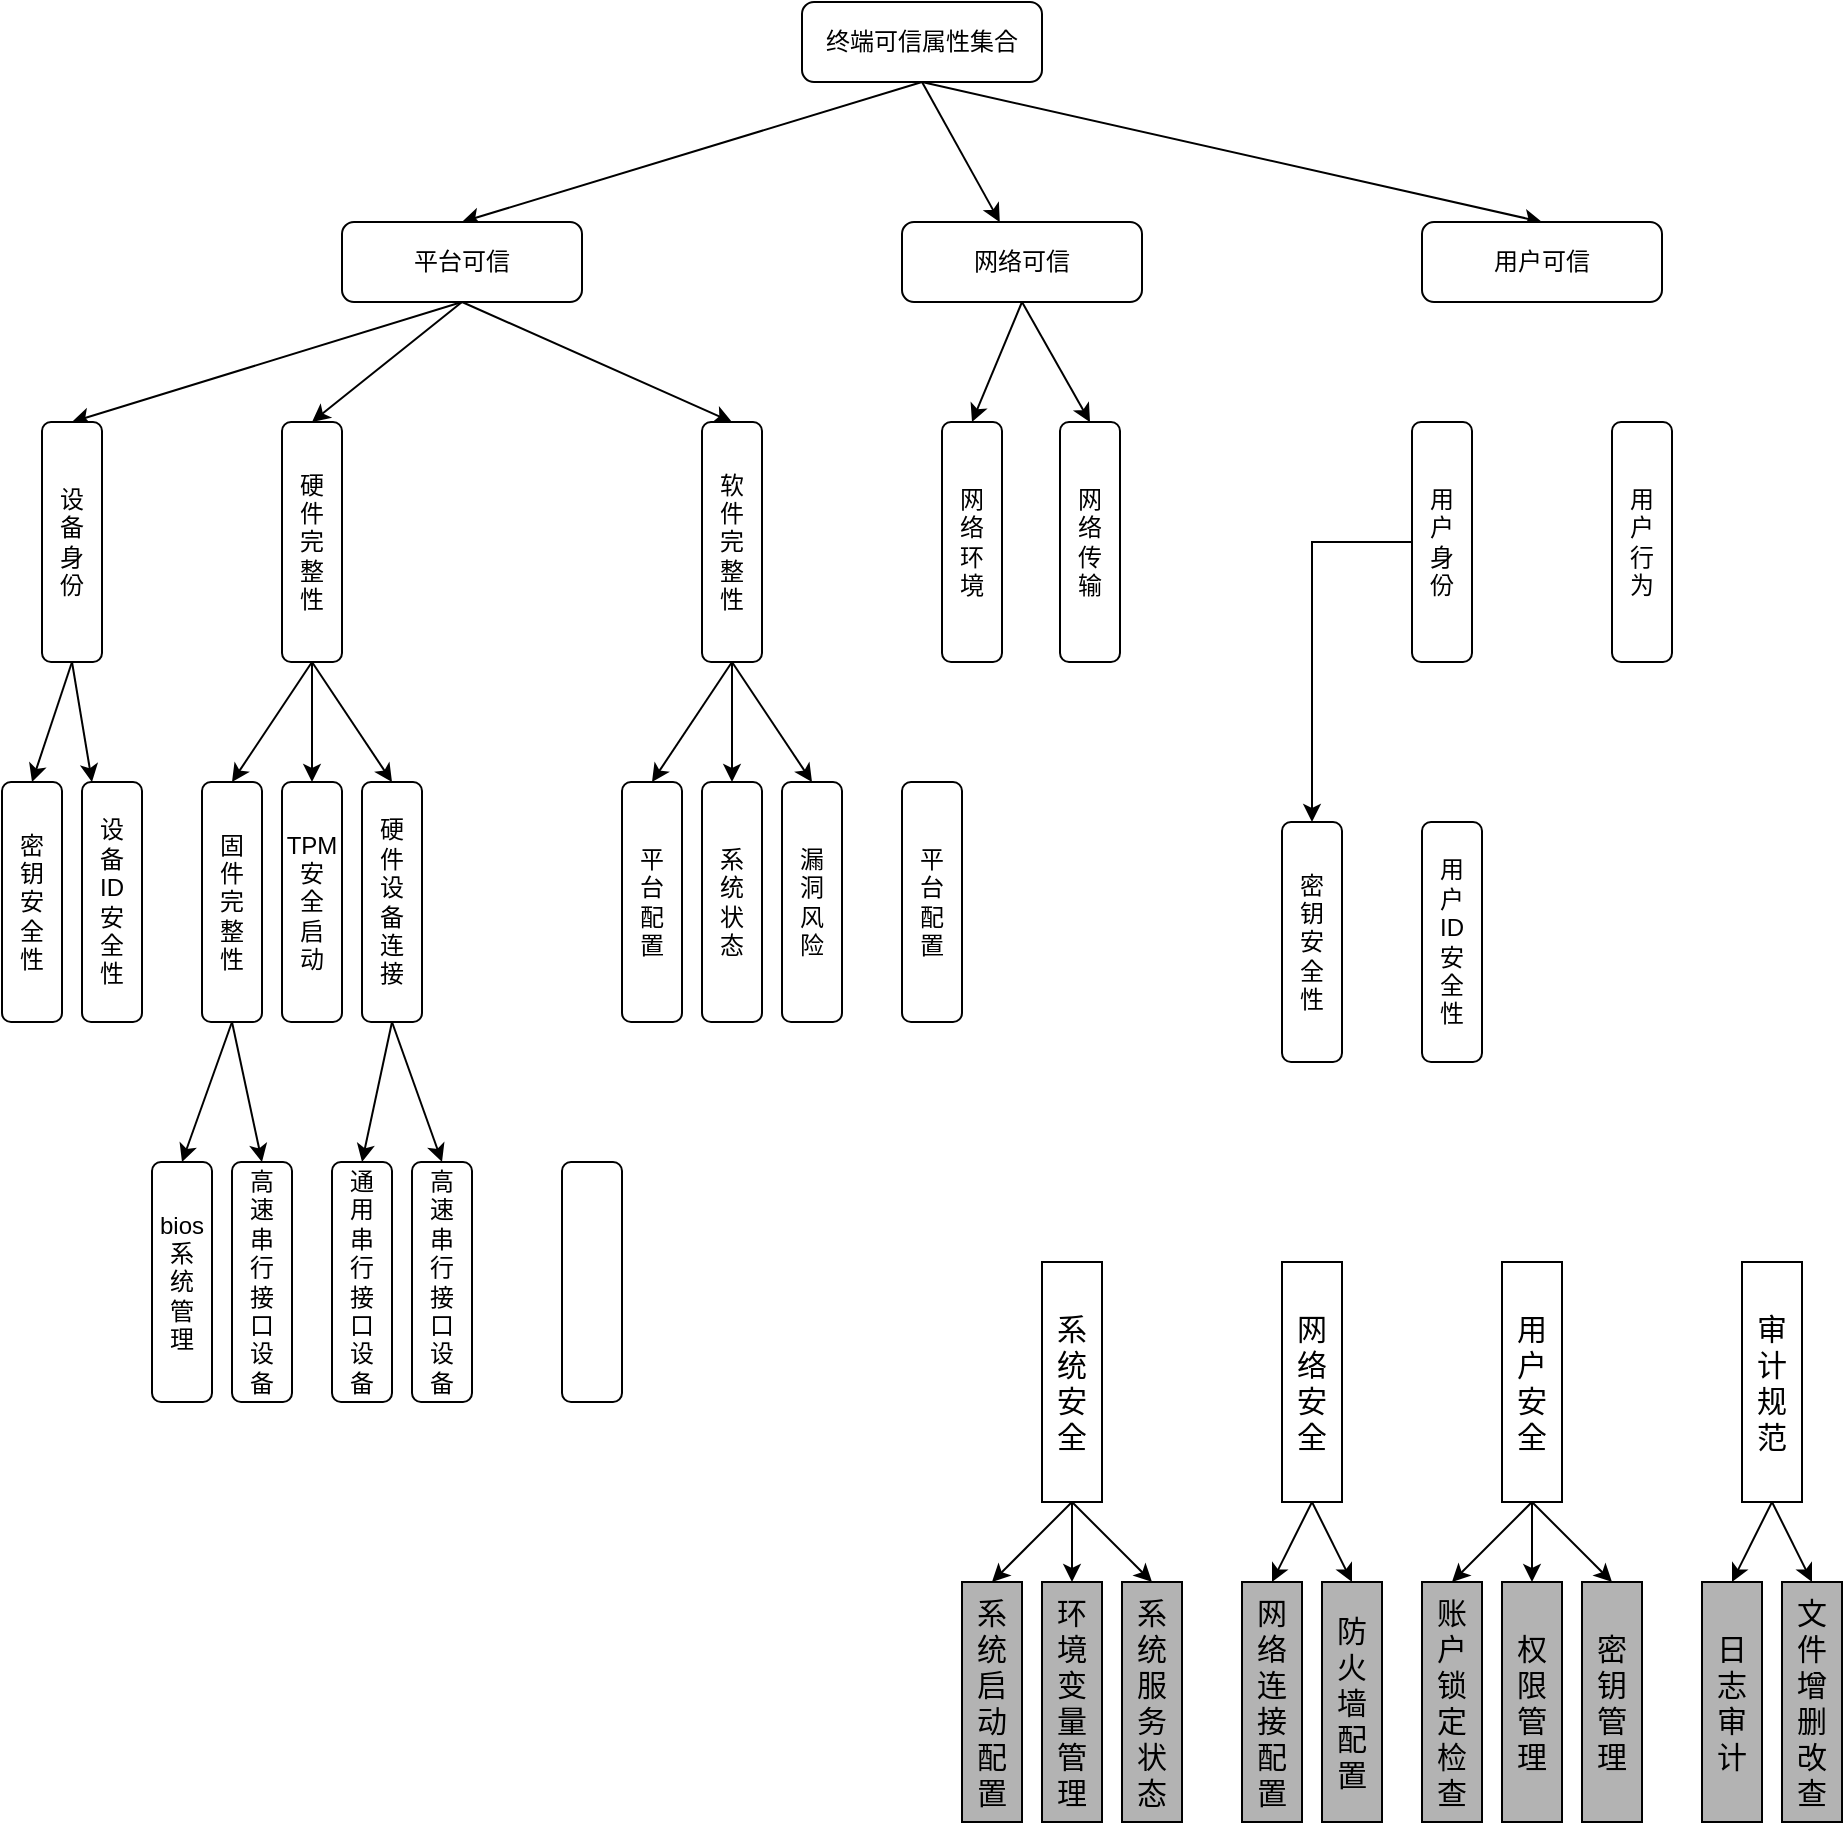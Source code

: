 <mxfile version="24.0.7" type="github">
  <diagram name="第 1 页" id="BGUw-xMHY7ggZd7K4S8J">
    <mxGraphModel dx="1768" dy="479" grid="1" gridSize="10" guides="1" tooltips="1" connect="1" arrows="1" fold="1" page="1" pageScale="1" pageWidth="827" pageHeight="1169" math="0" shadow="0">
      <root>
        <mxCell id="0" />
        <mxCell id="1" parent="0" />
        <mxCell id="E9_3o5nhPN5Pwu67m_Ef-76" style="rounded=0;orthogonalLoop=1;jettySize=auto;html=1;exitX=0.5;exitY=1;exitDx=0;exitDy=0;entryX=0.5;entryY=0;entryDx=0;entryDy=0;" edge="1" parent="1" source="E9_3o5nhPN5Pwu67m_Ef-1" target="E9_3o5nhPN5Pwu67m_Ef-2">
          <mxGeometry relative="1" as="geometry" />
        </mxCell>
        <mxCell id="E9_3o5nhPN5Pwu67m_Ef-77" style="rounded=0;orthogonalLoop=1;jettySize=auto;html=1;exitX=0.5;exitY=1;exitDx=0;exitDy=0;" edge="1" parent="1" source="E9_3o5nhPN5Pwu67m_Ef-1" target="E9_3o5nhPN5Pwu67m_Ef-3">
          <mxGeometry relative="1" as="geometry" />
        </mxCell>
        <mxCell id="E9_3o5nhPN5Pwu67m_Ef-78" style="rounded=0;orthogonalLoop=1;jettySize=auto;html=1;exitX=0.5;exitY=1;exitDx=0;exitDy=0;entryX=0.5;entryY=0;entryDx=0;entryDy=0;" edge="1" parent="1" source="E9_3o5nhPN5Pwu67m_Ef-1" target="E9_3o5nhPN5Pwu67m_Ef-4">
          <mxGeometry relative="1" as="geometry" />
        </mxCell>
        <mxCell id="E9_3o5nhPN5Pwu67m_Ef-1" value="终端可信属性集合" style="rounded=1;whiteSpace=wrap;html=1;" vertex="1" parent="1">
          <mxGeometry x="270" y="210" width="120" height="40" as="geometry" />
        </mxCell>
        <mxCell id="E9_3o5nhPN5Pwu67m_Ef-47" style="rounded=0;orthogonalLoop=1;jettySize=auto;html=1;exitX=0.5;exitY=1;exitDx=0;exitDy=0;entryX=0;entryY=0.5;entryDx=0;entryDy=0;" edge="1" parent="1" source="E9_3o5nhPN5Pwu67m_Ef-2" target="E9_3o5nhPN5Pwu67m_Ef-7">
          <mxGeometry relative="1" as="geometry" />
        </mxCell>
        <mxCell id="E9_3o5nhPN5Pwu67m_Ef-48" style="rounded=0;orthogonalLoop=1;jettySize=auto;html=1;exitX=0.5;exitY=1;exitDx=0;exitDy=0;entryX=0;entryY=0.5;entryDx=0;entryDy=0;" edge="1" parent="1" source="E9_3o5nhPN5Pwu67m_Ef-2" target="E9_3o5nhPN5Pwu67m_Ef-6">
          <mxGeometry relative="1" as="geometry" />
        </mxCell>
        <mxCell id="E9_3o5nhPN5Pwu67m_Ef-49" style="rounded=0;orthogonalLoop=1;jettySize=auto;html=1;exitX=0.5;exitY=1;exitDx=0;exitDy=0;entryX=0;entryY=0.5;entryDx=0;entryDy=0;" edge="1" parent="1" source="E9_3o5nhPN5Pwu67m_Ef-2" target="E9_3o5nhPN5Pwu67m_Ef-5">
          <mxGeometry relative="1" as="geometry" />
        </mxCell>
        <mxCell id="E9_3o5nhPN5Pwu67m_Ef-2" value="平台可信" style="rounded=1;whiteSpace=wrap;html=1;" vertex="1" parent="1">
          <mxGeometry x="40" y="320" width="120" height="40" as="geometry" />
        </mxCell>
        <mxCell id="E9_3o5nhPN5Pwu67m_Ef-79" style="rounded=0;orthogonalLoop=1;jettySize=auto;html=1;exitX=0.5;exitY=1;exitDx=0;exitDy=0;entryX=0;entryY=0.5;entryDx=0;entryDy=0;" edge="1" parent="1" source="E9_3o5nhPN5Pwu67m_Ef-3" target="E9_3o5nhPN5Pwu67m_Ef-15">
          <mxGeometry relative="1" as="geometry" />
        </mxCell>
        <mxCell id="E9_3o5nhPN5Pwu67m_Ef-80" style="rounded=0;orthogonalLoop=1;jettySize=auto;html=1;exitX=0.5;exitY=1;exitDx=0;exitDy=0;entryX=0;entryY=0.5;entryDx=0;entryDy=0;" edge="1" parent="1" source="E9_3o5nhPN5Pwu67m_Ef-3" target="E9_3o5nhPN5Pwu67m_Ef-16">
          <mxGeometry relative="1" as="geometry" />
        </mxCell>
        <mxCell id="E9_3o5nhPN5Pwu67m_Ef-3" value="网络可信" style="rounded=1;whiteSpace=wrap;html=1;" vertex="1" parent="1">
          <mxGeometry x="320" y="320" width="120" height="40" as="geometry" />
        </mxCell>
        <mxCell id="E9_3o5nhPN5Pwu67m_Ef-4" value="用户可信" style="rounded=1;whiteSpace=wrap;html=1;" vertex="1" parent="1">
          <mxGeometry x="580" y="320" width="120" height="40" as="geometry" />
        </mxCell>
        <mxCell id="E9_3o5nhPN5Pwu67m_Ef-9" value="" style="rounded=0;orthogonalLoop=1;jettySize=auto;html=1;exitX=1;exitY=0.5;exitDx=0;exitDy=0;entryX=0;entryY=0.5;entryDx=0;entryDy=0;" edge="1" parent="1" source="E9_3o5nhPN5Pwu67m_Ef-5" target="E9_3o5nhPN5Pwu67m_Ef-8">
          <mxGeometry relative="1" as="geometry" />
        </mxCell>
        <mxCell id="E9_3o5nhPN5Pwu67m_Ef-22" style="rounded=0;orthogonalLoop=1;jettySize=auto;html=1;exitX=1;exitY=0.5;exitDx=0;exitDy=0;" edge="1" parent="1" source="E9_3o5nhPN5Pwu67m_Ef-5" target="E9_3o5nhPN5Pwu67m_Ef-13">
          <mxGeometry relative="1" as="geometry" />
        </mxCell>
        <mxCell id="E9_3o5nhPN5Pwu67m_Ef-23" style="rounded=0;orthogonalLoop=1;jettySize=auto;html=1;exitX=1;exitY=0.5;exitDx=0;exitDy=0;entryX=0;entryY=0.5;entryDx=0;entryDy=0;" edge="1" parent="1" source="E9_3o5nhPN5Pwu67m_Ef-5" target="E9_3o5nhPN5Pwu67m_Ef-14">
          <mxGeometry relative="1" as="geometry" />
        </mxCell>
        <mxCell id="E9_3o5nhPN5Pwu67m_Ef-5" value="软&lt;div&gt;件&lt;/div&gt;&lt;div&gt;完&lt;/div&gt;&lt;div&gt;整&lt;/div&gt;&lt;div&gt;性&lt;/div&gt;" style="rounded=1;whiteSpace=wrap;html=1;direction=south;" vertex="1" parent="1">
          <mxGeometry x="220" y="420" width="30" height="120" as="geometry" />
        </mxCell>
        <mxCell id="E9_3o5nhPN5Pwu67m_Ef-36" style="rounded=0;orthogonalLoop=1;jettySize=auto;html=1;exitX=1;exitY=0.5;exitDx=0;exitDy=0;entryX=0;entryY=0.5;entryDx=0;entryDy=0;" edge="1" parent="1" source="E9_3o5nhPN5Pwu67m_Ef-6" target="E9_3o5nhPN5Pwu67m_Ef-25">
          <mxGeometry relative="1" as="geometry" />
        </mxCell>
        <mxCell id="E9_3o5nhPN5Pwu67m_Ef-37" style="rounded=0;orthogonalLoop=1;jettySize=auto;html=1;exitX=1;exitY=0.5;exitDx=0;exitDy=0;entryX=0;entryY=0.5;entryDx=0;entryDy=0;" edge="1" parent="1" source="E9_3o5nhPN5Pwu67m_Ef-6" target="E9_3o5nhPN5Pwu67m_Ef-28">
          <mxGeometry relative="1" as="geometry" />
        </mxCell>
        <mxCell id="E9_3o5nhPN5Pwu67m_Ef-38" style="rounded=0;orthogonalLoop=1;jettySize=auto;html=1;exitX=1;exitY=0.5;exitDx=0;exitDy=0;entryX=0;entryY=0.5;entryDx=0;entryDy=0;" edge="1" parent="1" source="E9_3o5nhPN5Pwu67m_Ef-6" target="E9_3o5nhPN5Pwu67m_Ef-29">
          <mxGeometry relative="1" as="geometry" />
        </mxCell>
        <mxCell id="E9_3o5nhPN5Pwu67m_Ef-6" value="硬&lt;div&gt;件&lt;/div&gt;&lt;div&gt;完&lt;/div&gt;&lt;div&gt;整&lt;/div&gt;&lt;div&gt;性&lt;/div&gt;" style="rounded=1;whiteSpace=wrap;html=1;direction=south;" vertex="1" parent="1">
          <mxGeometry x="10" y="420" width="30" height="120" as="geometry" />
        </mxCell>
        <mxCell id="E9_3o5nhPN5Pwu67m_Ef-45" style="rounded=0;orthogonalLoop=1;jettySize=auto;html=1;exitX=1;exitY=0.5;exitDx=0;exitDy=0;entryX=0;entryY=0.5;entryDx=0;entryDy=0;" edge="1" parent="1" source="E9_3o5nhPN5Pwu67m_Ef-7" target="E9_3o5nhPN5Pwu67m_Ef-39">
          <mxGeometry relative="1" as="geometry" />
        </mxCell>
        <mxCell id="E9_3o5nhPN5Pwu67m_Ef-46" style="rounded=0;orthogonalLoop=1;jettySize=auto;html=1;exitX=1;exitY=0.5;exitDx=0;exitDy=0;" edge="1" parent="1" source="E9_3o5nhPN5Pwu67m_Ef-7" target="E9_3o5nhPN5Pwu67m_Ef-40">
          <mxGeometry relative="1" as="geometry" />
        </mxCell>
        <mxCell id="E9_3o5nhPN5Pwu67m_Ef-7" value="设&lt;div&gt;备&lt;/div&gt;&lt;div&gt;身&lt;/div&gt;&lt;div&gt;份&lt;/div&gt;" style="rounded=1;whiteSpace=wrap;html=1;direction=south;" vertex="1" parent="1">
          <mxGeometry x="-110" y="420" width="30" height="120" as="geometry" />
        </mxCell>
        <mxCell id="E9_3o5nhPN5Pwu67m_Ef-8" value="平&lt;div&gt;台&lt;/div&gt;&lt;div&gt;配&lt;/div&gt;&lt;div&gt;置&lt;/div&gt;" style="rounded=1;whiteSpace=wrap;html=1;direction=south;" vertex="1" parent="1">
          <mxGeometry x="180" y="600" width="30" height="120" as="geometry" />
        </mxCell>
        <mxCell id="E9_3o5nhPN5Pwu67m_Ef-13" value="系&lt;div&gt;统&lt;/div&gt;&lt;div&gt;状&lt;/div&gt;&lt;div&gt;态&lt;/div&gt;" style="rounded=1;whiteSpace=wrap;html=1;direction=south;" vertex="1" parent="1">
          <mxGeometry x="220" y="600" width="30" height="120" as="geometry" />
        </mxCell>
        <mxCell id="E9_3o5nhPN5Pwu67m_Ef-14" value="漏&lt;div&gt;洞&lt;div&gt;风&lt;/div&gt;&lt;div&gt;险&lt;/div&gt;&lt;/div&gt;" style="rounded=1;whiteSpace=wrap;html=1;direction=south;" vertex="1" parent="1">
          <mxGeometry x="260" y="600" width="30" height="120" as="geometry" />
        </mxCell>
        <mxCell id="E9_3o5nhPN5Pwu67m_Ef-15" value="网&lt;div&gt;络&lt;/div&gt;&lt;div&gt;环&lt;/div&gt;&lt;div&gt;境&lt;/div&gt;" style="rounded=1;whiteSpace=wrap;html=1;direction=south;" vertex="1" parent="1">
          <mxGeometry x="340" y="420" width="30" height="120" as="geometry" />
        </mxCell>
        <mxCell id="E9_3o5nhPN5Pwu67m_Ef-16" value="网&lt;div&gt;络&lt;/div&gt;&lt;div&gt;传&lt;/div&gt;&lt;div&gt;输&lt;/div&gt;" style="rounded=1;whiteSpace=wrap;html=1;direction=south;" vertex="1" parent="1">
          <mxGeometry x="399" y="420" width="30" height="120" as="geometry" />
        </mxCell>
        <mxCell id="E9_3o5nhPN5Pwu67m_Ef-20" value="" style="edgeStyle=orthogonalEdgeStyle;rounded=0;orthogonalLoop=1;jettySize=auto;html=1;" edge="1" parent="1" source="E9_3o5nhPN5Pwu67m_Ef-17" target="E9_3o5nhPN5Pwu67m_Ef-19">
          <mxGeometry relative="1" as="geometry" />
        </mxCell>
        <mxCell id="E9_3o5nhPN5Pwu67m_Ef-17" value="用&lt;div&gt;户&lt;br&gt;&lt;div&gt;身&lt;/div&gt;&lt;div&gt;份&lt;br&gt;&lt;/div&gt;&lt;/div&gt;" style="rounded=1;whiteSpace=wrap;html=1;direction=south;" vertex="1" parent="1">
          <mxGeometry x="575" y="420" width="30" height="120" as="geometry" />
        </mxCell>
        <mxCell id="E9_3o5nhPN5Pwu67m_Ef-18" value="用&lt;div&gt;户&lt;/div&gt;&lt;div&gt;行&lt;/div&gt;&lt;div&gt;为&lt;/div&gt;" style="rounded=1;whiteSpace=wrap;html=1;direction=south;" vertex="1" parent="1">
          <mxGeometry x="675" y="420" width="30" height="120" as="geometry" />
        </mxCell>
        <mxCell id="E9_3o5nhPN5Pwu67m_Ef-19" value="密&lt;div&gt;钥&lt;/div&gt;&lt;div&gt;安&lt;/div&gt;&lt;div&gt;全&lt;/div&gt;&lt;div&gt;性&lt;/div&gt;" style="rounded=1;whiteSpace=wrap;html=1;direction=south;" vertex="1" parent="1">
          <mxGeometry x="510" y="620" width="30" height="120" as="geometry" />
        </mxCell>
        <mxCell id="E9_3o5nhPN5Pwu67m_Ef-21" value="用&lt;div&gt;户&lt;/div&gt;&lt;div&gt;ID&lt;div&gt;安&lt;/div&gt;&lt;div&gt;全&lt;/div&gt;&lt;div&gt;性&lt;/div&gt;&lt;/div&gt;" style="rounded=1;whiteSpace=wrap;html=1;direction=south;" vertex="1" parent="1">
          <mxGeometry x="580" y="620" width="30" height="120" as="geometry" />
        </mxCell>
        <mxCell id="E9_3o5nhPN5Pwu67m_Ef-41" style="rounded=0;orthogonalLoop=1;jettySize=auto;html=1;exitX=1;exitY=0.5;exitDx=0;exitDy=0;entryX=0;entryY=0.5;entryDx=0;entryDy=0;" edge="1" parent="1" source="E9_3o5nhPN5Pwu67m_Ef-25" target="E9_3o5nhPN5Pwu67m_Ef-32">
          <mxGeometry relative="1" as="geometry" />
        </mxCell>
        <mxCell id="E9_3o5nhPN5Pwu67m_Ef-42" style="rounded=0;orthogonalLoop=1;jettySize=auto;html=1;exitX=1;exitY=0.5;exitDx=0;exitDy=0;entryX=0;entryY=0.5;entryDx=0;entryDy=0;" edge="1" parent="1" source="E9_3o5nhPN5Pwu67m_Ef-25" target="E9_3o5nhPN5Pwu67m_Ef-33">
          <mxGeometry relative="1" as="geometry" />
        </mxCell>
        <mxCell id="E9_3o5nhPN5Pwu67m_Ef-25" value="固&lt;div&gt;件&lt;/div&gt;&lt;div&gt;完&lt;/div&gt;&lt;div&gt;整&lt;/div&gt;&lt;div&gt;性&lt;/div&gt;" style="rounded=1;whiteSpace=wrap;html=1;direction=south;" vertex="1" parent="1">
          <mxGeometry x="-30" y="600" width="30" height="120" as="geometry" />
        </mxCell>
        <mxCell id="E9_3o5nhPN5Pwu67m_Ef-28" value="TPM安&lt;div&gt;全&lt;/div&gt;&lt;div&gt;启&lt;/div&gt;&lt;div&gt;动&lt;/div&gt;" style="rounded=1;whiteSpace=wrap;html=1;direction=south;" vertex="1" parent="1">
          <mxGeometry x="10" y="600" width="30" height="120" as="geometry" />
        </mxCell>
        <mxCell id="E9_3o5nhPN5Pwu67m_Ef-43" style="rounded=0;orthogonalLoop=1;jettySize=auto;html=1;exitX=1;exitY=0.5;exitDx=0;exitDy=0;entryX=0;entryY=0.5;entryDx=0;entryDy=0;" edge="1" parent="1" source="E9_3o5nhPN5Pwu67m_Ef-29" target="E9_3o5nhPN5Pwu67m_Ef-35">
          <mxGeometry relative="1" as="geometry" />
        </mxCell>
        <mxCell id="E9_3o5nhPN5Pwu67m_Ef-44" style="rounded=0;orthogonalLoop=1;jettySize=auto;html=1;exitX=1;exitY=0.5;exitDx=0;exitDy=0;entryX=0;entryY=0.5;entryDx=0;entryDy=0;" edge="1" parent="1" source="E9_3o5nhPN5Pwu67m_Ef-29" target="E9_3o5nhPN5Pwu67m_Ef-34">
          <mxGeometry relative="1" as="geometry" />
        </mxCell>
        <mxCell id="E9_3o5nhPN5Pwu67m_Ef-29" value="硬&lt;div&gt;件&lt;/div&gt;&lt;div&gt;设&lt;/div&gt;&lt;div&gt;备&lt;/div&gt;&lt;div&gt;连&lt;/div&gt;&lt;div&gt;接&lt;/div&gt;" style="rounded=1;whiteSpace=wrap;html=1;direction=south;" vertex="1" parent="1">
          <mxGeometry x="50" y="600" width="30" height="120" as="geometry" />
        </mxCell>
        <mxCell id="E9_3o5nhPN5Pwu67m_Ef-32" value="&lt;div&gt;bios&lt;/div&gt;&lt;div&gt;系&lt;div&gt;统&lt;/div&gt;&lt;div&gt;管&lt;/div&gt;&lt;div&gt;理&lt;/div&gt;&lt;/div&gt;" style="rounded=1;whiteSpace=wrap;html=1;direction=south;" vertex="1" parent="1">
          <mxGeometry x="-55" y="790" width="30" height="120" as="geometry" />
        </mxCell>
        <mxCell id="E9_3o5nhPN5Pwu67m_Ef-33" value="高&lt;div&gt;速&lt;/div&gt;&lt;div&gt;串&lt;/div&gt;&lt;div&gt;行&lt;/div&gt;&lt;div&gt;接&lt;/div&gt;&lt;div&gt;口&lt;/div&gt;&lt;div&gt;设&lt;/div&gt;&lt;div&gt;备&lt;/div&gt;" style="rounded=1;whiteSpace=wrap;html=1;direction=south;" vertex="1" parent="1">
          <mxGeometry x="-15" y="790" width="30" height="120" as="geometry" />
        </mxCell>
        <mxCell id="E9_3o5nhPN5Pwu67m_Ef-34" value="高&lt;div&gt;速&lt;/div&gt;&lt;div&gt;串&lt;/div&gt;&lt;div&gt;行&lt;/div&gt;&lt;div&gt;接&lt;/div&gt;&lt;div&gt;口&lt;/div&gt;&lt;div&gt;设&lt;/div&gt;&lt;div&gt;备&lt;/div&gt;" style="rounded=1;whiteSpace=wrap;html=1;direction=south;" vertex="1" parent="1">
          <mxGeometry x="75" y="790" width="30" height="120" as="geometry" />
        </mxCell>
        <mxCell id="E9_3o5nhPN5Pwu67m_Ef-35" value="&lt;div&gt;通&lt;/div&gt;&lt;div&gt;用&lt;/div&gt;&lt;div&gt;串&lt;/div&gt;&lt;div&gt;行&lt;/div&gt;&lt;div&gt;接&lt;/div&gt;&lt;div&gt;口&lt;/div&gt;&lt;div&gt;设&lt;/div&gt;&lt;div&gt;备&lt;/div&gt;" style="rounded=1;whiteSpace=wrap;html=1;direction=south;" vertex="1" parent="1">
          <mxGeometry x="35" y="790" width="30" height="120" as="geometry" />
        </mxCell>
        <mxCell id="E9_3o5nhPN5Pwu67m_Ef-39" value="密&lt;div&gt;钥&lt;/div&gt;&lt;div&gt;安&lt;/div&gt;&lt;div&gt;全&lt;/div&gt;&lt;div&gt;性&lt;/div&gt;" style="rounded=1;whiteSpace=wrap;html=1;direction=south;" vertex="1" parent="1">
          <mxGeometry x="-130" y="600" width="30" height="120" as="geometry" />
        </mxCell>
        <mxCell id="E9_3o5nhPN5Pwu67m_Ef-40" value="设&lt;div&gt;备&lt;/div&gt;&lt;div&gt;ID&lt;div&gt;安&lt;/div&gt;&lt;div&gt;全&lt;/div&gt;&lt;div&gt;性&lt;/div&gt;&lt;/div&gt;" style="rounded=1;whiteSpace=wrap;html=1;direction=south;" vertex="1" parent="1">
          <mxGeometry x="-90" y="600" width="30" height="120" as="geometry" />
        </mxCell>
        <mxCell id="E9_3o5nhPN5Pwu67m_Ef-50" value="&lt;font style=&quot;font-size: 15px;&quot;&gt;系统安全&lt;/font&gt;" style="rounded=0;whiteSpace=wrap;html=1;" vertex="1" parent="1">
          <mxGeometry x="390" y="840" width="30" height="120" as="geometry" />
        </mxCell>
        <mxCell id="E9_3o5nhPN5Pwu67m_Ef-51" value="&lt;font style=&quot;font-size: 15px;&quot;&gt;网络安全&lt;/font&gt;" style="rounded=0;whiteSpace=wrap;html=1;" vertex="1" parent="1">
          <mxGeometry x="510" y="840" width="30" height="120" as="geometry" />
        </mxCell>
        <mxCell id="E9_3o5nhPN5Pwu67m_Ef-52" value="&lt;font style=&quot;font-size: 15px;&quot;&gt;用户安全&lt;/font&gt;" style="rounded=0;whiteSpace=wrap;html=1;" vertex="1" parent="1">
          <mxGeometry x="620" y="840" width="30" height="120" as="geometry" />
        </mxCell>
        <mxCell id="E9_3o5nhPN5Pwu67m_Ef-53" value="&lt;span style=&quot;font-size: 15px;&quot;&gt;审计规范&lt;/span&gt;" style="rounded=0;whiteSpace=wrap;html=1;fillColor=#FFFFFF;" vertex="1" parent="1">
          <mxGeometry x="740" y="840" width="30" height="120" as="geometry" />
        </mxCell>
        <mxCell id="E9_3o5nhPN5Pwu67m_Ef-54" value="&lt;font style=&quot;font-size: 15px;&quot;&gt;系统启动配置&lt;/font&gt;" style="rounded=0;whiteSpace=wrap;html=1;fillColor=#B3B3B3;" vertex="1" parent="1">
          <mxGeometry x="350" y="1000" width="30" height="120" as="geometry" />
        </mxCell>
        <mxCell id="E9_3o5nhPN5Pwu67m_Ef-55" value="&lt;font style=&quot;font-size: 15px;&quot;&gt;环境变量管理&lt;/font&gt;" style="rounded=0;whiteSpace=wrap;html=1;fillColor=#B3B3B3;" vertex="1" parent="1">
          <mxGeometry x="390" y="1000" width="30" height="120" as="geometry" />
        </mxCell>
        <mxCell id="E9_3o5nhPN5Pwu67m_Ef-56" value="&lt;font style=&quot;font-size: 15px;&quot;&gt;账户锁定检查&lt;/font&gt;" style="rounded=0;whiteSpace=wrap;html=1;fillColor=#B3B3B3;" vertex="1" parent="1">
          <mxGeometry x="580" y="1000" width="30" height="120" as="geometry" />
        </mxCell>
        <mxCell id="E9_3o5nhPN5Pwu67m_Ef-57" value="&lt;font style=&quot;font-size: 15px;&quot;&gt;权限管理&lt;/font&gt;" style="rounded=0;whiteSpace=wrap;html=1;fillColor=#B3B3B3;" vertex="1" parent="1">
          <mxGeometry x="620" y="1000" width="30" height="120" as="geometry" />
        </mxCell>
        <mxCell id="E9_3o5nhPN5Pwu67m_Ef-58" value="&lt;font style=&quot;font-size: 15px;&quot;&gt;网络连&lt;br&gt;接配置&lt;/font&gt;" style="rounded=0;whiteSpace=wrap;html=1;fillColor=#B3B3B3;" vertex="1" parent="1">
          <mxGeometry x="490" y="1000" width="30" height="120" as="geometry" />
        </mxCell>
        <mxCell id="E9_3o5nhPN5Pwu67m_Ef-59" value="&lt;font style=&quot;font-size: 15px;&quot;&gt;系统服务状态&lt;/font&gt;" style="rounded=0;whiteSpace=wrap;html=1;fillColor=#B3B3B3;" vertex="1" parent="1">
          <mxGeometry x="430" y="1000" width="30" height="120" as="geometry" />
        </mxCell>
        <mxCell id="E9_3o5nhPN5Pwu67m_Ef-60" value="&lt;span style=&quot;font-size: 15px;&quot;&gt;防火墙配置&lt;/span&gt;" style="rounded=0;whiteSpace=wrap;html=1;fillColor=#B3B3B3;" vertex="1" parent="1">
          <mxGeometry x="530" y="1000" width="30" height="120" as="geometry" />
        </mxCell>
        <mxCell id="E9_3o5nhPN5Pwu67m_Ef-61" value="&lt;font style=&quot;font-size: 15px;&quot;&gt;密钥管理&lt;/font&gt;" style="rounded=0;whiteSpace=wrap;html=1;fillColor=#B3B3B3;" vertex="1" parent="1">
          <mxGeometry x="660" y="1000" width="30" height="120" as="geometry" />
        </mxCell>
        <mxCell id="E9_3o5nhPN5Pwu67m_Ef-62" value="" style="endArrow=classic;html=1;rounded=0;exitX=0.5;exitY=1;exitDx=0;exitDy=0;entryX=0.5;entryY=0;entryDx=0;entryDy=0;" edge="1" parent="1" source="E9_3o5nhPN5Pwu67m_Ef-50" target="E9_3o5nhPN5Pwu67m_Ef-54">
          <mxGeometry width="50" height="50" relative="1" as="geometry">
            <mxPoint x="150" y="960" as="sourcePoint" />
            <mxPoint x="200" y="910" as="targetPoint" />
          </mxGeometry>
        </mxCell>
        <mxCell id="E9_3o5nhPN5Pwu67m_Ef-63" value="" style="endArrow=classic;html=1;rounded=0;exitX=0.5;exitY=1;exitDx=0;exitDy=0;entryX=0.5;entryY=0;entryDx=0;entryDy=0;" edge="1" parent="1" source="E9_3o5nhPN5Pwu67m_Ef-50" target="E9_3o5nhPN5Pwu67m_Ef-55">
          <mxGeometry width="50" height="50" relative="1" as="geometry">
            <mxPoint x="180" y="960" as="sourcePoint" />
            <mxPoint x="230" y="910" as="targetPoint" />
          </mxGeometry>
        </mxCell>
        <mxCell id="E9_3o5nhPN5Pwu67m_Ef-64" value="" style="endArrow=classic;html=1;rounded=0;exitX=0.5;exitY=1;exitDx=0;exitDy=0;entryX=0.5;entryY=0;entryDx=0;entryDy=0;" edge="1" parent="1" source="E9_3o5nhPN5Pwu67m_Ef-50" target="E9_3o5nhPN5Pwu67m_Ef-59">
          <mxGeometry width="50" height="50" relative="1" as="geometry">
            <mxPoint x="170" y="990" as="sourcePoint" />
            <mxPoint x="220" y="940" as="targetPoint" />
          </mxGeometry>
        </mxCell>
        <mxCell id="E9_3o5nhPN5Pwu67m_Ef-65" value="" style="endArrow=classic;html=1;rounded=0;exitX=0.5;exitY=1;exitDx=0;exitDy=0;entryX=0.5;entryY=0;entryDx=0;entryDy=0;" edge="1" parent="1" source="E9_3o5nhPN5Pwu67m_Ef-51" target="E9_3o5nhPN5Pwu67m_Ef-58">
          <mxGeometry width="50" height="50" relative="1" as="geometry">
            <mxPoint x="160" y="990" as="sourcePoint" />
            <mxPoint x="210" y="940" as="targetPoint" />
          </mxGeometry>
        </mxCell>
        <mxCell id="E9_3o5nhPN5Pwu67m_Ef-66" value="" style="endArrow=classic;html=1;rounded=0;exitX=0.5;exitY=1;exitDx=0;exitDy=0;entryX=0.5;entryY=0;entryDx=0;entryDy=0;" edge="1" parent="1" source="E9_3o5nhPN5Pwu67m_Ef-51" target="E9_3o5nhPN5Pwu67m_Ef-60">
          <mxGeometry width="50" height="50" relative="1" as="geometry">
            <mxPoint x="210" y="980" as="sourcePoint" />
            <mxPoint x="260" y="930" as="targetPoint" />
          </mxGeometry>
        </mxCell>
        <mxCell id="E9_3o5nhPN5Pwu67m_Ef-67" value="" style="endArrow=classic;html=1;rounded=0;exitX=0.5;exitY=1;exitDx=0;exitDy=0;entryX=0.5;entryY=0;entryDx=0;entryDy=0;" edge="1" parent="1" source="E9_3o5nhPN5Pwu67m_Ef-52" target="E9_3o5nhPN5Pwu67m_Ef-56">
          <mxGeometry width="50" height="50" relative="1" as="geometry">
            <mxPoint x="230" y="980" as="sourcePoint" />
            <mxPoint x="280" y="930" as="targetPoint" />
          </mxGeometry>
        </mxCell>
        <mxCell id="E9_3o5nhPN5Pwu67m_Ef-68" value="" style="endArrow=classic;html=1;rounded=0;exitX=0.5;exitY=1;exitDx=0;exitDy=0;entryX=0.5;entryY=0;entryDx=0;entryDy=0;" edge="1" parent="1" source="E9_3o5nhPN5Pwu67m_Ef-52" target="E9_3o5nhPN5Pwu67m_Ef-57">
          <mxGeometry width="50" height="50" relative="1" as="geometry">
            <mxPoint x="150" y="990" as="sourcePoint" />
            <mxPoint x="200" y="940" as="targetPoint" />
          </mxGeometry>
        </mxCell>
        <mxCell id="E9_3o5nhPN5Pwu67m_Ef-69" value="" style="endArrow=classic;html=1;rounded=0;exitX=0.5;exitY=1;exitDx=0;exitDy=0;entryX=0.5;entryY=0;entryDx=0;entryDy=0;" edge="1" parent="1" source="E9_3o5nhPN5Pwu67m_Ef-52" target="E9_3o5nhPN5Pwu67m_Ef-61">
          <mxGeometry width="50" height="50" relative="1" as="geometry">
            <mxPoint x="640" y="970" as="sourcePoint" />
            <mxPoint x="170" y="930" as="targetPoint" />
          </mxGeometry>
        </mxCell>
        <mxCell id="E9_3o5nhPN5Pwu67m_Ef-70" value="&lt;font style=&quot;font-size: 15px;&quot;&gt;日志审计&lt;/font&gt;" style="rounded=0;whiteSpace=wrap;html=1;fillColor=#B3B3B3;" vertex="1" parent="1">
          <mxGeometry x="720" y="1000" width="30" height="120" as="geometry" />
        </mxCell>
        <mxCell id="E9_3o5nhPN5Pwu67m_Ef-71" value="&lt;font style=&quot;font-size: 15px;&quot;&gt;文件增删改查&lt;/font&gt;" style="rounded=0;whiteSpace=wrap;html=1;fillColor=#B3B3B3;" vertex="1" parent="1">
          <mxGeometry x="760" y="1000" width="30" height="120" as="geometry" />
        </mxCell>
        <mxCell id="E9_3o5nhPN5Pwu67m_Ef-72" value="" style="endArrow=classic;html=1;rounded=0;exitX=0.5;exitY=1;exitDx=0;exitDy=0;entryX=0.5;entryY=0;entryDx=0;entryDy=0;" edge="1" parent="1" source="E9_3o5nhPN5Pwu67m_Ef-53" target="E9_3o5nhPN5Pwu67m_Ef-70">
          <mxGeometry width="50" height="50" relative="1" as="geometry">
            <mxPoint x="160" y="970" as="sourcePoint" />
            <mxPoint x="210" y="920" as="targetPoint" />
          </mxGeometry>
        </mxCell>
        <mxCell id="E9_3o5nhPN5Pwu67m_Ef-73" value="" style="endArrow=classic;html=1;rounded=0;exitX=0.5;exitY=1;exitDx=0;exitDy=0;entryX=0.5;entryY=0;entryDx=0;entryDy=0;" edge="1" parent="1" source="E9_3o5nhPN5Pwu67m_Ef-53" target="E9_3o5nhPN5Pwu67m_Ef-71">
          <mxGeometry width="50" height="50" relative="1" as="geometry">
            <mxPoint x="755" y="970" as="sourcePoint" />
            <mxPoint x="735" y="1010" as="targetPoint" />
          </mxGeometry>
        </mxCell>
        <mxCell id="E9_3o5nhPN5Pwu67m_Ef-75" value="" style="rounded=1;whiteSpace=wrap;html=1;direction=south;" vertex="1" parent="1">
          <mxGeometry x="150" y="790" width="30" height="120" as="geometry" />
        </mxCell>
        <mxCell id="E9_3o5nhPN5Pwu67m_Ef-81" value="平&lt;div&gt;台&lt;/div&gt;&lt;div&gt;配&lt;/div&gt;&lt;div&gt;置&lt;/div&gt;" style="rounded=1;whiteSpace=wrap;html=1;direction=south;" vertex="1" parent="1">
          <mxGeometry x="320" y="600" width="30" height="120" as="geometry" />
        </mxCell>
      </root>
    </mxGraphModel>
  </diagram>
</mxfile>
